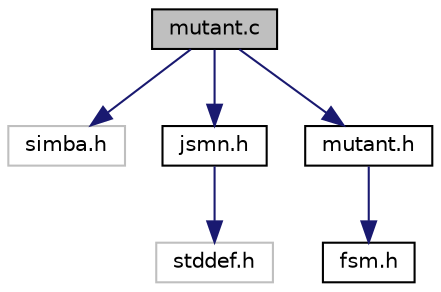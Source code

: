 digraph "mutant.c"
{
  edge [fontname="Helvetica",fontsize="10",labelfontname="Helvetica",labelfontsize="10"];
  node [fontname="Helvetica",fontsize="10",shape=record];
  Node1 [label="mutant.c",height=0.2,width=0.4,color="black", fillcolor="grey75", style="filled", fontcolor="black"];
  Node1 -> Node2 [color="midnightblue",fontsize="10",style="solid",fontname="Helvetica"];
  Node2 [label="simba.h",height=0.2,width=0.4,color="grey75", fillcolor="white", style="filled"];
  Node1 -> Node3 [color="midnightblue",fontsize="10",style="solid",fontname="Helvetica"];
  Node3 [label="jsmn.h",height=0.2,width=0.4,color="black", fillcolor="white", style="filled",URL="$jsmn_8h.html",tooltip="Cabecera - Analizador JSON. "];
  Node3 -> Node4 [color="midnightblue",fontsize="10",style="solid",fontname="Helvetica"];
  Node4 [label="stddef.h",height=0.2,width=0.4,color="grey75", fillcolor="white", style="filled"];
  Node1 -> Node5 [color="midnightblue",fontsize="10",style="solid",fontname="Helvetica"];
  Node5 [label="mutant.h",height=0.2,width=0.4,color="black", fillcolor="white", style="filled",URL="$mutant_8h.html",tooltip="Cabecera - Lógica de control con el servidor Cerebro y gestión del audio recibido. "];
  Node5 -> Node6 [color="midnightblue",fontsize="10",style="solid",fontname="Helvetica"];
  Node6 [label="fsm.h",height=0.2,width=0.4,color="black", fillcolor="white", style="filled",URL="$fsm_8h.html",tooltip="Cabecera - Implementación máquina de estados Mealy. "];
}
